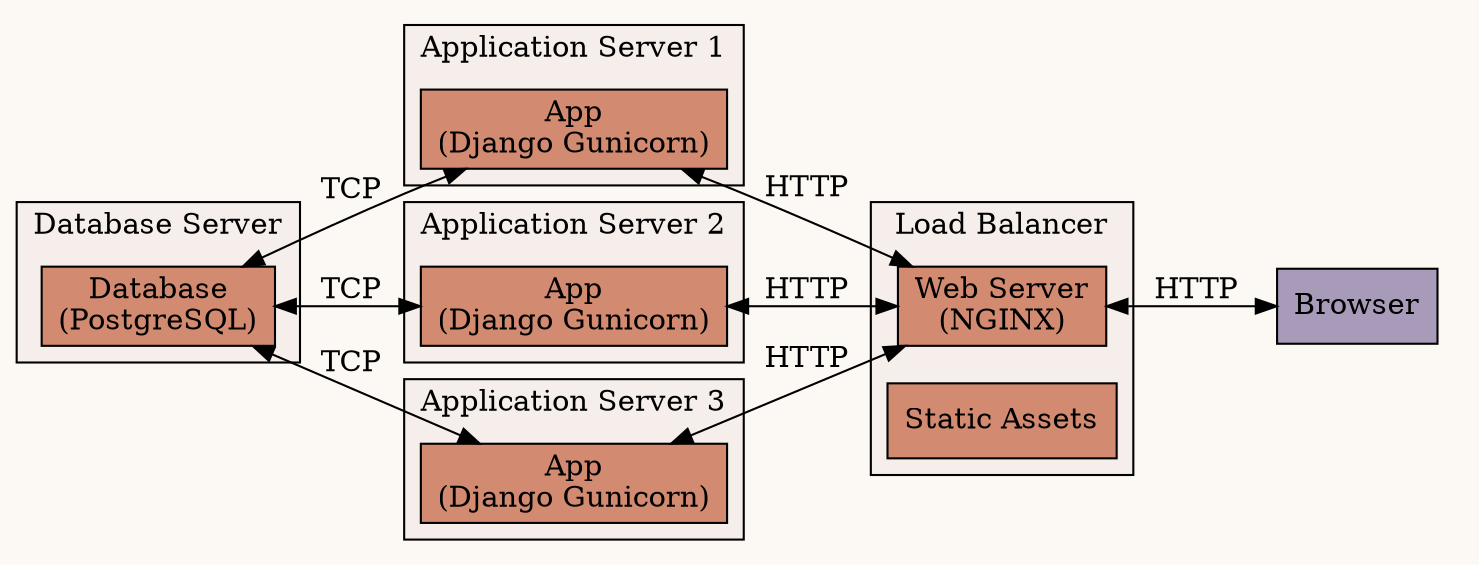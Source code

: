 digraph Application {
    bgcolor = "#fcf9f4";
    rankdir = LR;
    node[shape=box, style=filled, fillcolor="#d28b71"];

    subgraph clusterClient {
        style = invis;
        browser [label="Browser", fillcolor="#a89bb9"];
    };

    subgraph clusterDatabaseServer {
        label = "Database Server";
        bgcolor = "#f5eeeb";
        database [label="Database\n(PostgreSQL)"];
    }

    subgraph clusterAppServer {
        label = "Application Server 1";
        bgcolor = "#f5eeeb";
        app [label="App\n(Django Gunicorn)"];
    };

    subgraph clusterAppServer2 {
        label = "Application Server 2";
        bgcolor = "#f5eeeb";
        app2 [label="App\n(Django Gunicorn)"];
    };

    subgraph clusterAppServer3 {
        label = "Application Server 3";
        bgcolor = "#f5eeeb";
        app3 [label="App\n(Django Gunicorn)"];
    };

    subgraph clusterLoadBalancer {
	rank = "same";
        label = "Load Balancer";
        bgcolor = "#f5eeeb";
	webserver [label="Web Server\n(NGINX)"];
        assets [label="Static Assets"];
    };

    database -> app [label="TCP", dir="both"];
    app -> webserver [label="HTTP", dir="both"];

    database -> app2 [label="TCP", dir="both"];
    app2 -> webserver [label="HTTP", dir="both"];

    database -> app3 [label="TCP", dir="both"];
    app3 -> webserver [label="HTTP", dir="both"];

    // assets -> webserver;
    webserver -> browser [label="HTTP", dir="both"];
}
